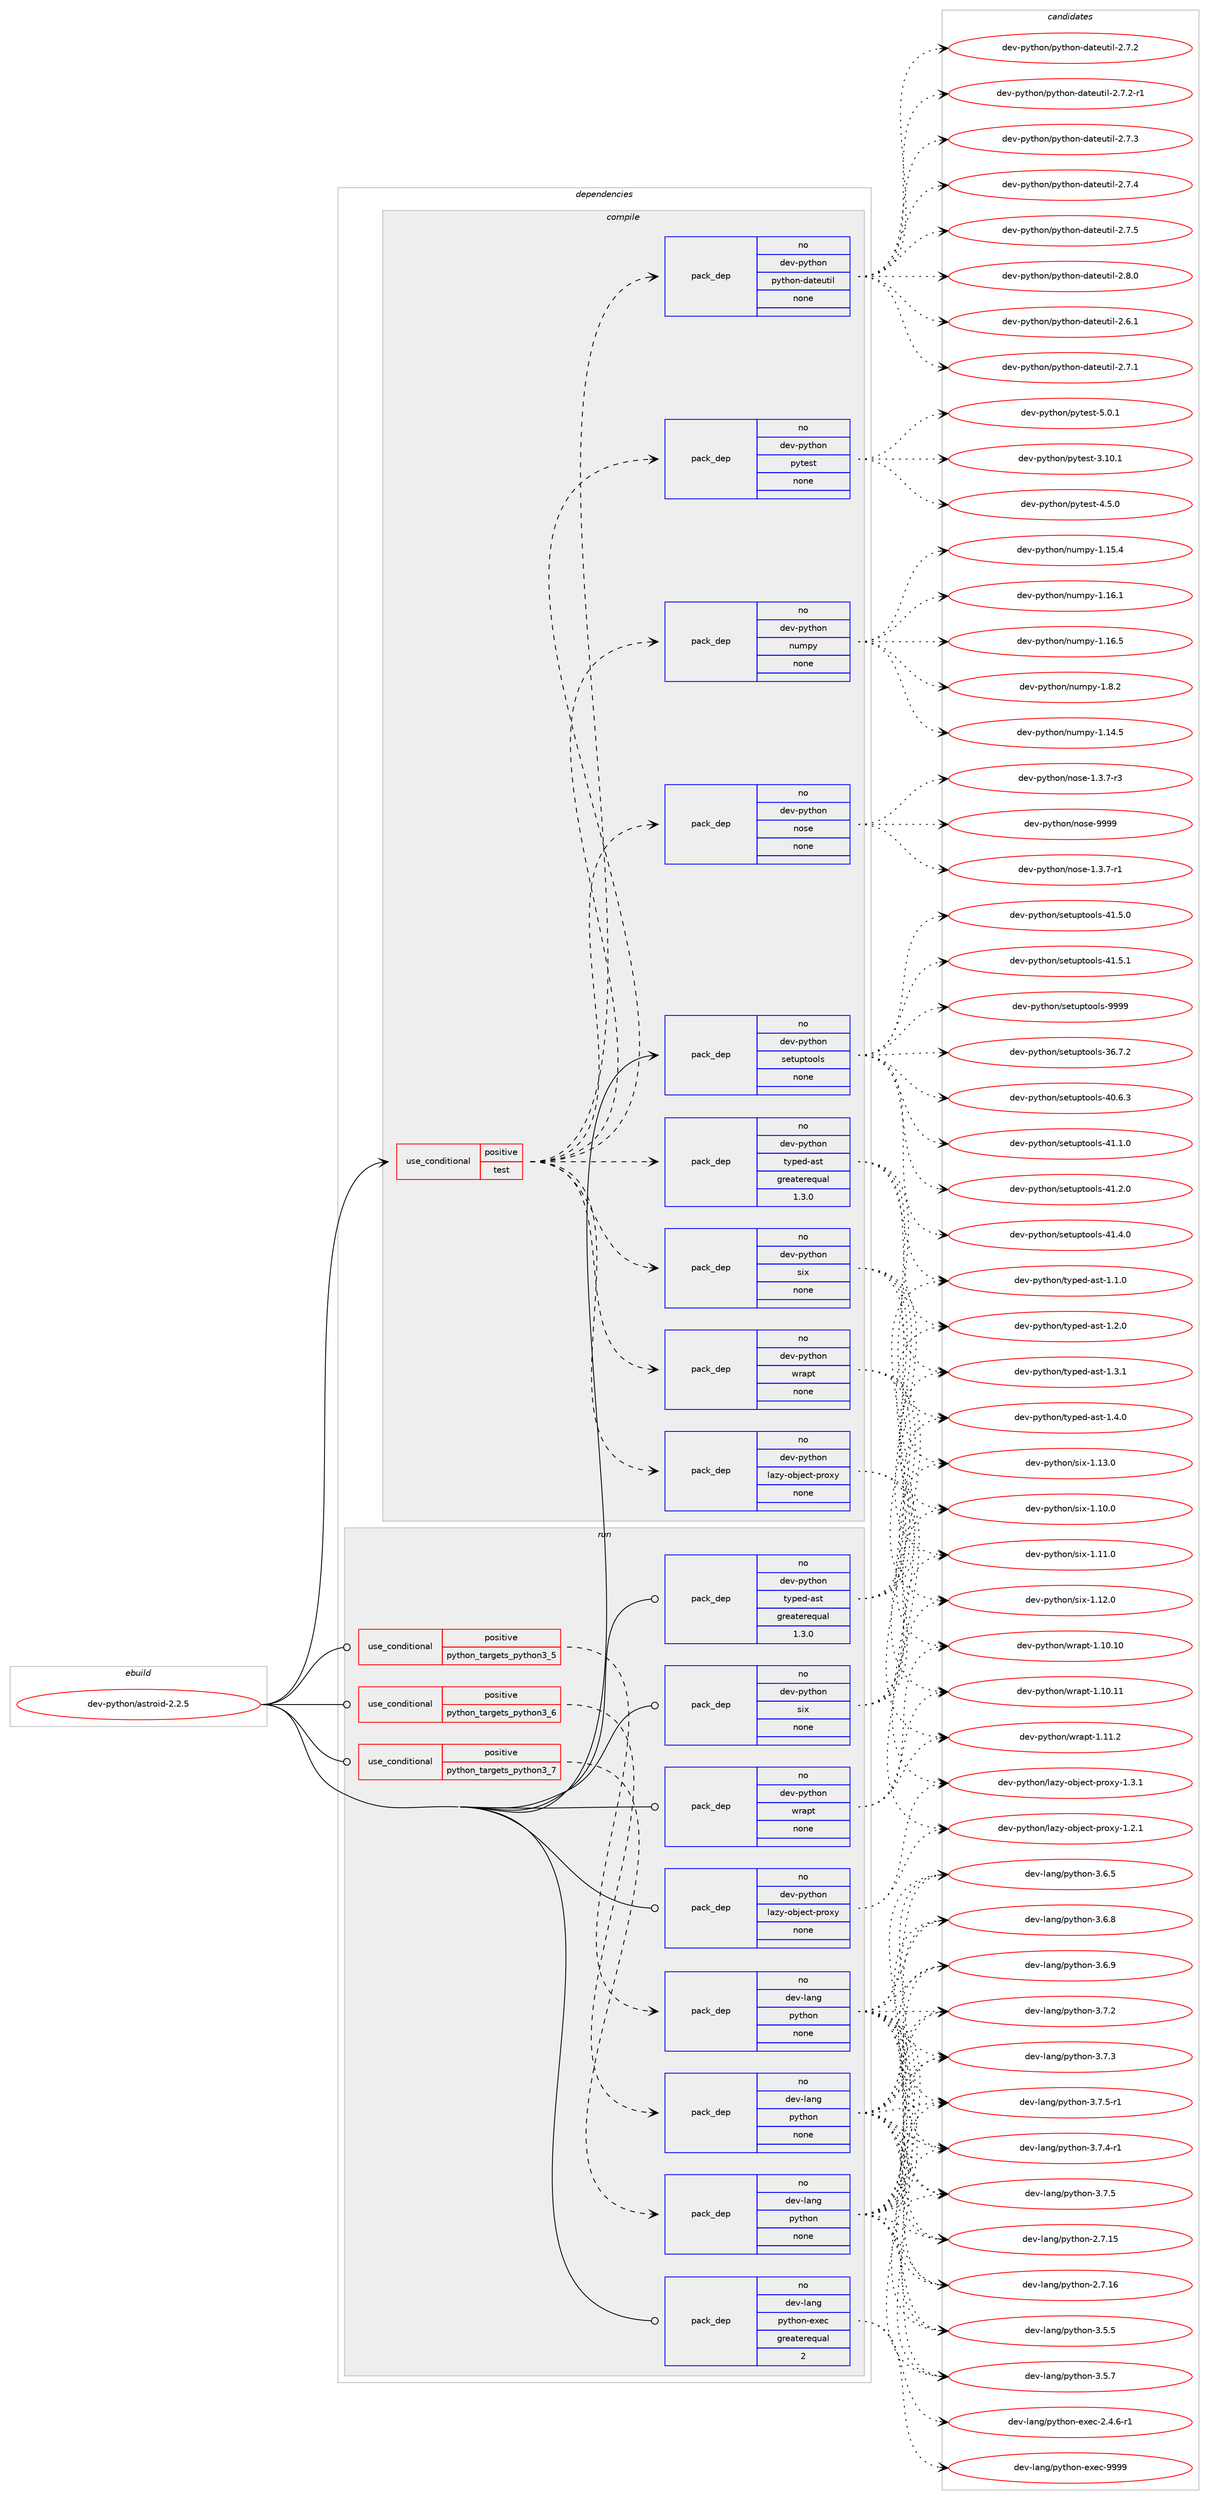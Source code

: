 digraph prolog {

# *************
# Graph options
# *************

newrank=true;
concentrate=true;
compound=true;
graph [rankdir=LR,fontname=Helvetica,fontsize=10,ranksep=1.5];#, ranksep=2.5, nodesep=0.2];
edge  [arrowhead=vee];
node  [fontname=Helvetica,fontsize=10];

# **********
# The ebuild
# **********

subgraph cluster_leftcol {
color=gray;
rank=same;
label=<<i>ebuild</i>>;
id [label="dev-python/astroid-2.2.5", color=red, width=4, href="../dev-python/astroid-2.2.5.svg"];
}

# ****************
# The dependencies
# ****************

subgraph cluster_midcol {
color=gray;
label=<<i>dependencies</i>>;
subgraph cluster_compile {
fillcolor="#eeeeee";
style=filled;
label=<<i>compile</i>>;
subgraph cond136328 {
dependency594773 [label=<<TABLE BORDER="0" CELLBORDER="1" CELLSPACING="0" CELLPADDING="4"><TR><TD ROWSPAN="3" CELLPADDING="10">use_conditional</TD></TR><TR><TD>positive</TD></TR><TR><TD>test</TD></TR></TABLE>>, shape=none, color=red];
subgraph pack446673 {
dependency594774 [label=<<TABLE BORDER="0" CELLBORDER="1" CELLSPACING="0" CELLPADDING="4" WIDTH="220"><TR><TD ROWSPAN="6" CELLPADDING="30">pack_dep</TD></TR><TR><TD WIDTH="110">no</TD></TR><TR><TD>dev-python</TD></TR><TR><TD>lazy-object-proxy</TD></TR><TR><TD>none</TD></TR><TR><TD></TD></TR></TABLE>>, shape=none, color=blue];
}
dependency594773:e -> dependency594774:w [weight=20,style="dashed",arrowhead="vee"];
subgraph pack446674 {
dependency594775 [label=<<TABLE BORDER="0" CELLBORDER="1" CELLSPACING="0" CELLPADDING="4" WIDTH="220"><TR><TD ROWSPAN="6" CELLPADDING="30">pack_dep</TD></TR><TR><TD WIDTH="110">no</TD></TR><TR><TD>dev-python</TD></TR><TR><TD>six</TD></TR><TR><TD>none</TD></TR><TR><TD></TD></TR></TABLE>>, shape=none, color=blue];
}
dependency594773:e -> dependency594775:w [weight=20,style="dashed",arrowhead="vee"];
subgraph pack446675 {
dependency594776 [label=<<TABLE BORDER="0" CELLBORDER="1" CELLSPACING="0" CELLPADDING="4" WIDTH="220"><TR><TD ROWSPAN="6" CELLPADDING="30">pack_dep</TD></TR><TR><TD WIDTH="110">no</TD></TR><TR><TD>dev-python</TD></TR><TR><TD>wrapt</TD></TR><TR><TD>none</TD></TR><TR><TD></TD></TR></TABLE>>, shape=none, color=blue];
}
dependency594773:e -> dependency594776:w [weight=20,style="dashed",arrowhead="vee"];
subgraph pack446676 {
dependency594777 [label=<<TABLE BORDER="0" CELLBORDER="1" CELLSPACING="0" CELLPADDING="4" WIDTH="220"><TR><TD ROWSPAN="6" CELLPADDING="30">pack_dep</TD></TR><TR><TD WIDTH="110">no</TD></TR><TR><TD>dev-python</TD></TR><TR><TD>typed-ast</TD></TR><TR><TD>greaterequal</TD></TR><TR><TD>1.3.0</TD></TR></TABLE>>, shape=none, color=blue];
}
dependency594773:e -> dependency594777:w [weight=20,style="dashed",arrowhead="vee"];
subgraph pack446677 {
dependency594778 [label=<<TABLE BORDER="0" CELLBORDER="1" CELLSPACING="0" CELLPADDING="4" WIDTH="220"><TR><TD ROWSPAN="6" CELLPADDING="30">pack_dep</TD></TR><TR><TD WIDTH="110">no</TD></TR><TR><TD>dev-python</TD></TR><TR><TD>nose</TD></TR><TR><TD>none</TD></TR><TR><TD></TD></TR></TABLE>>, shape=none, color=blue];
}
dependency594773:e -> dependency594778:w [weight=20,style="dashed",arrowhead="vee"];
subgraph pack446678 {
dependency594779 [label=<<TABLE BORDER="0" CELLBORDER="1" CELLSPACING="0" CELLPADDING="4" WIDTH="220"><TR><TD ROWSPAN="6" CELLPADDING="30">pack_dep</TD></TR><TR><TD WIDTH="110">no</TD></TR><TR><TD>dev-python</TD></TR><TR><TD>numpy</TD></TR><TR><TD>none</TD></TR><TR><TD></TD></TR></TABLE>>, shape=none, color=blue];
}
dependency594773:e -> dependency594779:w [weight=20,style="dashed",arrowhead="vee"];
subgraph pack446679 {
dependency594780 [label=<<TABLE BORDER="0" CELLBORDER="1" CELLSPACING="0" CELLPADDING="4" WIDTH="220"><TR><TD ROWSPAN="6" CELLPADDING="30">pack_dep</TD></TR><TR><TD WIDTH="110">no</TD></TR><TR><TD>dev-python</TD></TR><TR><TD>pytest</TD></TR><TR><TD>none</TD></TR><TR><TD></TD></TR></TABLE>>, shape=none, color=blue];
}
dependency594773:e -> dependency594780:w [weight=20,style="dashed",arrowhead="vee"];
subgraph pack446680 {
dependency594781 [label=<<TABLE BORDER="0" CELLBORDER="1" CELLSPACING="0" CELLPADDING="4" WIDTH="220"><TR><TD ROWSPAN="6" CELLPADDING="30">pack_dep</TD></TR><TR><TD WIDTH="110">no</TD></TR><TR><TD>dev-python</TD></TR><TR><TD>python-dateutil</TD></TR><TR><TD>none</TD></TR><TR><TD></TD></TR></TABLE>>, shape=none, color=blue];
}
dependency594773:e -> dependency594781:w [weight=20,style="dashed",arrowhead="vee"];
}
id:e -> dependency594773:w [weight=20,style="solid",arrowhead="vee"];
subgraph pack446681 {
dependency594782 [label=<<TABLE BORDER="0" CELLBORDER="1" CELLSPACING="0" CELLPADDING="4" WIDTH="220"><TR><TD ROWSPAN="6" CELLPADDING="30">pack_dep</TD></TR><TR><TD WIDTH="110">no</TD></TR><TR><TD>dev-python</TD></TR><TR><TD>setuptools</TD></TR><TR><TD>none</TD></TR><TR><TD></TD></TR></TABLE>>, shape=none, color=blue];
}
id:e -> dependency594782:w [weight=20,style="solid",arrowhead="vee"];
}
subgraph cluster_compileandrun {
fillcolor="#eeeeee";
style=filled;
label=<<i>compile and run</i>>;
}
subgraph cluster_run {
fillcolor="#eeeeee";
style=filled;
label=<<i>run</i>>;
subgraph cond136329 {
dependency594783 [label=<<TABLE BORDER="0" CELLBORDER="1" CELLSPACING="0" CELLPADDING="4"><TR><TD ROWSPAN="3" CELLPADDING="10">use_conditional</TD></TR><TR><TD>positive</TD></TR><TR><TD>python_targets_python3_5</TD></TR></TABLE>>, shape=none, color=red];
subgraph pack446682 {
dependency594784 [label=<<TABLE BORDER="0" CELLBORDER="1" CELLSPACING="0" CELLPADDING="4" WIDTH="220"><TR><TD ROWSPAN="6" CELLPADDING="30">pack_dep</TD></TR><TR><TD WIDTH="110">no</TD></TR><TR><TD>dev-lang</TD></TR><TR><TD>python</TD></TR><TR><TD>none</TD></TR><TR><TD></TD></TR></TABLE>>, shape=none, color=blue];
}
dependency594783:e -> dependency594784:w [weight=20,style="dashed",arrowhead="vee"];
}
id:e -> dependency594783:w [weight=20,style="solid",arrowhead="odot"];
subgraph cond136330 {
dependency594785 [label=<<TABLE BORDER="0" CELLBORDER="1" CELLSPACING="0" CELLPADDING="4"><TR><TD ROWSPAN="3" CELLPADDING="10">use_conditional</TD></TR><TR><TD>positive</TD></TR><TR><TD>python_targets_python3_6</TD></TR></TABLE>>, shape=none, color=red];
subgraph pack446683 {
dependency594786 [label=<<TABLE BORDER="0" CELLBORDER="1" CELLSPACING="0" CELLPADDING="4" WIDTH="220"><TR><TD ROWSPAN="6" CELLPADDING="30">pack_dep</TD></TR><TR><TD WIDTH="110">no</TD></TR><TR><TD>dev-lang</TD></TR><TR><TD>python</TD></TR><TR><TD>none</TD></TR><TR><TD></TD></TR></TABLE>>, shape=none, color=blue];
}
dependency594785:e -> dependency594786:w [weight=20,style="dashed",arrowhead="vee"];
}
id:e -> dependency594785:w [weight=20,style="solid",arrowhead="odot"];
subgraph cond136331 {
dependency594787 [label=<<TABLE BORDER="0" CELLBORDER="1" CELLSPACING="0" CELLPADDING="4"><TR><TD ROWSPAN="3" CELLPADDING="10">use_conditional</TD></TR><TR><TD>positive</TD></TR><TR><TD>python_targets_python3_7</TD></TR></TABLE>>, shape=none, color=red];
subgraph pack446684 {
dependency594788 [label=<<TABLE BORDER="0" CELLBORDER="1" CELLSPACING="0" CELLPADDING="4" WIDTH="220"><TR><TD ROWSPAN="6" CELLPADDING="30">pack_dep</TD></TR><TR><TD WIDTH="110">no</TD></TR><TR><TD>dev-lang</TD></TR><TR><TD>python</TD></TR><TR><TD>none</TD></TR><TR><TD></TD></TR></TABLE>>, shape=none, color=blue];
}
dependency594787:e -> dependency594788:w [weight=20,style="dashed",arrowhead="vee"];
}
id:e -> dependency594787:w [weight=20,style="solid",arrowhead="odot"];
subgraph pack446685 {
dependency594789 [label=<<TABLE BORDER="0" CELLBORDER="1" CELLSPACING="0" CELLPADDING="4" WIDTH="220"><TR><TD ROWSPAN="6" CELLPADDING="30">pack_dep</TD></TR><TR><TD WIDTH="110">no</TD></TR><TR><TD>dev-lang</TD></TR><TR><TD>python-exec</TD></TR><TR><TD>greaterequal</TD></TR><TR><TD>2</TD></TR></TABLE>>, shape=none, color=blue];
}
id:e -> dependency594789:w [weight=20,style="solid",arrowhead="odot"];
subgraph pack446686 {
dependency594790 [label=<<TABLE BORDER="0" CELLBORDER="1" CELLSPACING="0" CELLPADDING="4" WIDTH="220"><TR><TD ROWSPAN="6" CELLPADDING="30">pack_dep</TD></TR><TR><TD WIDTH="110">no</TD></TR><TR><TD>dev-python</TD></TR><TR><TD>lazy-object-proxy</TD></TR><TR><TD>none</TD></TR><TR><TD></TD></TR></TABLE>>, shape=none, color=blue];
}
id:e -> dependency594790:w [weight=20,style="solid",arrowhead="odot"];
subgraph pack446687 {
dependency594791 [label=<<TABLE BORDER="0" CELLBORDER="1" CELLSPACING="0" CELLPADDING="4" WIDTH="220"><TR><TD ROWSPAN="6" CELLPADDING="30">pack_dep</TD></TR><TR><TD WIDTH="110">no</TD></TR><TR><TD>dev-python</TD></TR><TR><TD>six</TD></TR><TR><TD>none</TD></TR><TR><TD></TD></TR></TABLE>>, shape=none, color=blue];
}
id:e -> dependency594791:w [weight=20,style="solid",arrowhead="odot"];
subgraph pack446688 {
dependency594792 [label=<<TABLE BORDER="0" CELLBORDER="1" CELLSPACING="0" CELLPADDING="4" WIDTH="220"><TR><TD ROWSPAN="6" CELLPADDING="30">pack_dep</TD></TR><TR><TD WIDTH="110">no</TD></TR><TR><TD>dev-python</TD></TR><TR><TD>typed-ast</TD></TR><TR><TD>greaterequal</TD></TR><TR><TD>1.3.0</TD></TR></TABLE>>, shape=none, color=blue];
}
id:e -> dependency594792:w [weight=20,style="solid",arrowhead="odot"];
subgraph pack446689 {
dependency594793 [label=<<TABLE BORDER="0" CELLBORDER="1" CELLSPACING="0" CELLPADDING="4" WIDTH="220"><TR><TD ROWSPAN="6" CELLPADDING="30">pack_dep</TD></TR><TR><TD WIDTH="110">no</TD></TR><TR><TD>dev-python</TD></TR><TR><TD>wrapt</TD></TR><TR><TD>none</TD></TR><TR><TD></TD></TR></TABLE>>, shape=none, color=blue];
}
id:e -> dependency594793:w [weight=20,style="solid",arrowhead="odot"];
}
}

# **************
# The candidates
# **************

subgraph cluster_choices {
rank=same;
color=gray;
label=<<i>candidates</i>>;

subgraph choice446673 {
color=black;
nodesep=1;
choice10010111845112121116104111110471089712212145111981061019911645112114111120121454946504649 [label="dev-python/lazy-object-proxy-1.2.1", color=red, width=4,href="../dev-python/lazy-object-proxy-1.2.1.svg"];
choice10010111845112121116104111110471089712212145111981061019911645112114111120121454946514649 [label="dev-python/lazy-object-proxy-1.3.1", color=red, width=4,href="../dev-python/lazy-object-proxy-1.3.1.svg"];
dependency594774:e -> choice10010111845112121116104111110471089712212145111981061019911645112114111120121454946504649:w [style=dotted,weight="100"];
dependency594774:e -> choice10010111845112121116104111110471089712212145111981061019911645112114111120121454946514649:w [style=dotted,weight="100"];
}
subgraph choice446674 {
color=black;
nodesep=1;
choice100101118451121211161041111104711510512045494649484648 [label="dev-python/six-1.10.0", color=red, width=4,href="../dev-python/six-1.10.0.svg"];
choice100101118451121211161041111104711510512045494649494648 [label="dev-python/six-1.11.0", color=red, width=4,href="../dev-python/six-1.11.0.svg"];
choice100101118451121211161041111104711510512045494649504648 [label="dev-python/six-1.12.0", color=red, width=4,href="../dev-python/six-1.12.0.svg"];
choice100101118451121211161041111104711510512045494649514648 [label="dev-python/six-1.13.0", color=red, width=4,href="../dev-python/six-1.13.0.svg"];
dependency594775:e -> choice100101118451121211161041111104711510512045494649484648:w [style=dotted,weight="100"];
dependency594775:e -> choice100101118451121211161041111104711510512045494649494648:w [style=dotted,weight="100"];
dependency594775:e -> choice100101118451121211161041111104711510512045494649504648:w [style=dotted,weight="100"];
dependency594775:e -> choice100101118451121211161041111104711510512045494649514648:w [style=dotted,weight="100"];
}
subgraph choice446675 {
color=black;
nodesep=1;
choice1001011184511212111610411111047119114971121164549464948464948 [label="dev-python/wrapt-1.10.10", color=red, width=4,href="../dev-python/wrapt-1.10.10.svg"];
choice1001011184511212111610411111047119114971121164549464948464949 [label="dev-python/wrapt-1.10.11", color=red, width=4,href="../dev-python/wrapt-1.10.11.svg"];
choice10010111845112121116104111110471191149711211645494649494650 [label="dev-python/wrapt-1.11.2", color=red, width=4,href="../dev-python/wrapt-1.11.2.svg"];
dependency594776:e -> choice1001011184511212111610411111047119114971121164549464948464948:w [style=dotted,weight="100"];
dependency594776:e -> choice1001011184511212111610411111047119114971121164549464948464949:w [style=dotted,weight="100"];
dependency594776:e -> choice10010111845112121116104111110471191149711211645494649494650:w [style=dotted,weight="100"];
}
subgraph choice446676 {
color=black;
nodesep=1;
choice10010111845112121116104111110471161211121011004597115116454946494648 [label="dev-python/typed-ast-1.1.0", color=red, width=4,href="../dev-python/typed-ast-1.1.0.svg"];
choice10010111845112121116104111110471161211121011004597115116454946504648 [label="dev-python/typed-ast-1.2.0", color=red, width=4,href="../dev-python/typed-ast-1.2.0.svg"];
choice10010111845112121116104111110471161211121011004597115116454946514649 [label="dev-python/typed-ast-1.3.1", color=red, width=4,href="../dev-python/typed-ast-1.3.1.svg"];
choice10010111845112121116104111110471161211121011004597115116454946524648 [label="dev-python/typed-ast-1.4.0", color=red, width=4,href="../dev-python/typed-ast-1.4.0.svg"];
dependency594777:e -> choice10010111845112121116104111110471161211121011004597115116454946494648:w [style=dotted,weight="100"];
dependency594777:e -> choice10010111845112121116104111110471161211121011004597115116454946504648:w [style=dotted,weight="100"];
dependency594777:e -> choice10010111845112121116104111110471161211121011004597115116454946514649:w [style=dotted,weight="100"];
dependency594777:e -> choice10010111845112121116104111110471161211121011004597115116454946524648:w [style=dotted,weight="100"];
}
subgraph choice446677 {
color=black;
nodesep=1;
choice10010111845112121116104111110471101111151014549465146554511449 [label="dev-python/nose-1.3.7-r1", color=red, width=4,href="../dev-python/nose-1.3.7-r1.svg"];
choice10010111845112121116104111110471101111151014549465146554511451 [label="dev-python/nose-1.3.7-r3", color=red, width=4,href="../dev-python/nose-1.3.7-r3.svg"];
choice10010111845112121116104111110471101111151014557575757 [label="dev-python/nose-9999", color=red, width=4,href="../dev-python/nose-9999.svg"];
dependency594778:e -> choice10010111845112121116104111110471101111151014549465146554511449:w [style=dotted,weight="100"];
dependency594778:e -> choice10010111845112121116104111110471101111151014549465146554511451:w [style=dotted,weight="100"];
dependency594778:e -> choice10010111845112121116104111110471101111151014557575757:w [style=dotted,weight="100"];
}
subgraph choice446678 {
color=black;
nodesep=1;
choice100101118451121211161041111104711011710911212145494649524653 [label="dev-python/numpy-1.14.5", color=red, width=4,href="../dev-python/numpy-1.14.5.svg"];
choice100101118451121211161041111104711011710911212145494649534652 [label="dev-python/numpy-1.15.4", color=red, width=4,href="../dev-python/numpy-1.15.4.svg"];
choice100101118451121211161041111104711011710911212145494649544649 [label="dev-python/numpy-1.16.1", color=red, width=4,href="../dev-python/numpy-1.16.1.svg"];
choice100101118451121211161041111104711011710911212145494649544653 [label="dev-python/numpy-1.16.5", color=red, width=4,href="../dev-python/numpy-1.16.5.svg"];
choice1001011184511212111610411111047110117109112121454946564650 [label="dev-python/numpy-1.8.2", color=red, width=4,href="../dev-python/numpy-1.8.2.svg"];
dependency594779:e -> choice100101118451121211161041111104711011710911212145494649524653:w [style=dotted,weight="100"];
dependency594779:e -> choice100101118451121211161041111104711011710911212145494649534652:w [style=dotted,weight="100"];
dependency594779:e -> choice100101118451121211161041111104711011710911212145494649544649:w [style=dotted,weight="100"];
dependency594779:e -> choice100101118451121211161041111104711011710911212145494649544653:w [style=dotted,weight="100"];
dependency594779:e -> choice1001011184511212111610411111047110117109112121454946564650:w [style=dotted,weight="100"];
}
subgraph choice446679 {
color=black;
nodesep=1;
choice100101118451121211161041111104711212111610111511645514649484649 [label="dev-python/pytest-3.10.1", color=red, width=4,href="../dev-python/pytest-3.10.1.svg"];
choice1001011184511212111610411111047112121116101115116455246534648 [label="dev-python/pytest-4.5.0", color=red, width=4,href="../dev-python/pytest-4.5.0.svg"];
choice1001011184511212111610411111047112121116101115116455346484649 [label="dev-python/pytest-5.0.1", color=red, width=4,href="../dev-python/pytest-5.0.1.svg"];
dependency594780:e -> choice100101118451121211161041111104711212111610111511645514649484649:w [style=dotted,weight="100"];
dependency594780:e -> choice1001011184511212111610411111047112121116101115116455246534648:w [style=dotted,weight="100"];
dependency594780:e -> choice1001011184511212111610411111047112121116101115116455346484649:w [style=dotted,weight="100"];
}
subgraph choice446680 {
color=black;
nodesep=1;
choice10010111845112121116104111110471121211161041111104510097116101117116105108455046544649 [label="dev-python/python-dateutil-2.6.1", color=red, width=4,href="../dev-python/python-dateutil-2.6.1.svg"];
choice10010111845112121116104111110471121211161041111104510097116101117116105108455046554649 [label="dev-python/python-dateutil-2.7.1", color=red, width=4,href="../dev-python/python-dateutil-2.7.1.svg"];
choice10010111845112121116104111110471121211161041111104510097116101117116105108455046554650 [label="dev-python/python-dateutil-2.7.2", color=red, width=4,href="../dev-python/python-dateutil-2.7.2.svg"];
choice100101118451121211161041111104711212111610411111045100971161011171161051084550465546504511449 [label="dev-python/python-dateutil-2.7.2-r1", color=red, width=4,href="../dev-python/python-dateutil-2.7.2-r1.svg"];
choice10010111845112121116104111110471121211161041111104510097116101117116105108455046554651 [label="dev-python/python-dateutil-2.7.3", color=red, width=4,href="../dev-python/python-dateutil-2.7.3.svg"];
choice10010111845112121116104111110471121211161041111104510097116101117116105108455046554652 [label="dev-python/python-dateutil-2.7.4", color=red, width=4,href="../dev-python/python-dateutil-2.7.4.svg"];
choice10010111845112121116104111110471121211161041111104510097116101117116105108455046554653 [label="dev-python/python-dateutil-2.7.5", color=red, width=4,href="../dev-python/python-dateutil-2.7.5.svg"];
choice10010111845112121116104111110471121211161041111104510097116101117116105108455046564648 [label="dev-python/python-dateutil-2.8.0", color=red, width=4,href="../dev-python/python-dateutil-2.8.0.svg"];
dependency594781:e -> choice10010111845112121116104111110471121211161041111104510097116101117116105108455046544649:w [style=dotted,weight="100"];
dependency594781:e -> choice10010111845112121116104111110471121211161041111104510097116101117116105108455046554649:w [style=dotted,weight="100"];
dependency594781:e -> choice10010111845112121116104111110471121211161041111104510097116101117116105108455046554650:w [style=dotted,weight="100"];
dependency594781:e -> choice100101118451121211161041111104711212111610411111045100971161011171161051084550465546504511449:w [style=dotted,weight="100"];
dependency594781:e -> choice10010111845112121116104111110471121211161041111104510097116101117116105108455046554651:w [style=dotted,weight="100"];
dependency594781:e -> choice10010111845112121116104111110471121211161041111104510097116101117116105108455046554652:w [style=dotted,weight="100"];
dependency594781:e -> choice10010111845112121116104111110471121211161041111104510097116101117116105108455046554653:w [style=dotted,weight="100"];
dependency594781:e -> choice10010111845112121116104111110471121211161041111104510097116101117116105108455046564648:w [style=dotted,weight="100"];
}
subgraph choice446681 {
color=black;
nodesep=1;
choice100101118451121211161041111104711510111611711211611111110811545515446554650 [label="dev-python/setuptools-36.7.2", color=red, width=4,href="../dev-python/setuptools-36.7.2.svg"];
choice100101118451121211161041111104711510111611711211611111110811545524846544651 [label="dev-python/setuptools-40.6.3", color=red, width=4,href="../dev-python/setuptools-40.6.3.svg"];
choice100101118451121211161041111104711510111611711211611111110811545524946494648 [label="dev-python/setuptools-41.1.0", color=red, width=4,href="../dev-python/setuptools-41.1.0.svg"];
choice100101118451121211161041111104711510111611711211611111110811545524946504648 [label="dev-python/setuptools-41.2.0", color=red, width=4,href="../dev-python/setuptools-41.2.0.svg"];
choice100101118451121211161041111104711510111611711211611111110811545524946524648 [label="dev-python/setuptools-41.4.0", color=red, width=4,href="../dev-python/setuptools-41.4.0.svg"];
choice100101118451121211161041111104711510111611711211611111110811545524946534648 [label="dev-python/setuptools-41.5.0", color=red, width=4,href="../dev-python/setuptools-41.5.0.svg"];
choice100101118451121211161041111104711510111611711211611111110811545524946534649 [label="dev-python/setuptools-41.5.1", color=red, width=4,href="../dev-python/setuptools-41.5.1.svg"];
choice10010111845112121116104111110471151011161171121161111111081154557575757 [label="dev-python/setuptools-9999", color=red, width=4,href="../dev-python/setuptools-9999.svg"];
dependency594782:e -> choice100101118451121211161041111104711510111611711211611111110811545515446554650:w [style=dotted,weight="100"];
dependency594782:e -> choice100101118451121211161041111104711510111611711211611111110811545524846544651:w [style=dotted,weight="100"];
dependency594782:e -> choice100101118451121211161041111104711510111611711211611111110811545524946494648:w [style=dotted,weight="100"];
dependency594782:e -> choice100101118451121211161041111104711510111611711211611111110811545524946504648:w [style=dotted,weight="100"];
dependency594782:e -> choice100101118451121211161041111104711510111611711211611111110811545524946524648:w [style=dotted,weight="100"];
dependency594782:e -> choice100101118451121211161041111104711510111611711211611111110811545524946534648:w [style=dotted,weight="100"];
dependency594782:e -> choice100101118451121211161041111104711510111611711211611111110811545524946534649:w [style=dotted,weight="100"];
dependency594782:e -> choice10010111845112121116104111110471151011161171121161111111081154557575757:w [style=dotted,weight="100"];
}
subgraph choice446682 {
color=black;
nodesep=1;
choice10010111845108971101034711212111610411111045504655464953 [label="dev-lang/python-2.7.15", color=red, width=4,href="../dev-lang/python-2.7.15.svg"];
choice10010111845108971101034711212111610411111045504655464954 [label="dev-lang/python-2.7.16", color=red, width=4,href="../dev-lang/python-2.7.16.svg"];
choice100101118451089711010347112121116104111110455146534653 [label="dev-lang/python-3.5.5", color=red, width=4,href="../dev-lang/python-3.5.5.svg"];
choice100101118451089711010347112121116104111110455146534655 [label="dev-lang/python-3.5.7", color=red, width=4,href="../dev-lang/python-3.5.7.svg"];
choice100101118451089711010347112121116104111110455146544653 [label="dev-lang/python-3.6.5", color=red, width=4,href="../dev-lang/python-3.6.5.svg"];
choice100101118451089711010347112121116104111110455146544656 [label="dev-lang/python-3.6.8", color=red, width=4,href="../dev-lang/python-3.6.8.svg"];
choice100101118451089711010347112121116104111110455146544657 [label="dev-lang/python-3.6.9", color=red, width=4,href="../dev-lang/python-3.6.9.svg"];
choice100101118451089711010347112121116104111110455146554650 [label="dev-lang/python-3.7.2", color=red, width=4,href="../dev-lang/python-3.7.2.svg"];
choice100101118451089711010347112121116104111110455146554651 [label="dev-lang/python-3.7.3", color=red, width=4,href="../dev-lang/python-3.7.3.svg"];
choice1001011184510897110103471121211161041111104551465546524511449 [label="dev-lang/python-3.7.4-r1", color=red, width=4,href="../dev-lang/python-3.7.4-r1.svg"];
choice100101118451089711010347112121116104111110455146554653 [label="dev-lang/python-3.7.5", color=red, width=4,href="../dev-lang/python-3.7.5.svg"];
choice1001011184510897110103471121211161041111104551465546534511449 [label="dev-lang/python-3.7.5-r1", color=red, width=4,href="../dev-lang/python-3.7.5-r1.svg"];
dependency594784:e -> choice10010111845108971101034711212111610411111045504655464953:w [style=dotted,weight="100"];
dependency594784:e -> choice10010111845108971101034711212111610411111045504655464954:w [style=dotted,weight="100"];
dependency594784:e -> choice100101118451089711010347112121116104111110455146534653:w [style=dotted,weight="100"];
dependency594784:e -> choice100101118451089711010347112121116104111110455146534655:w [style=dotted,weight="100"];
dependency594784:e -> choice100101118451089711010347112121116104111110455146544653:w [style=dotted,weight="100"];
dependency594784:e -> choice100101118451089711010347112121116104111110455146544656:w [style=dotted,weight="100"];
dependency594784:e -> choice100101118451089711010347112121116104111110455146544657:w [style=dotted,weight="100"];
dependency594784:e -> choice100101118451089711010347112121116104111110455146554650:w [style=dotted,weight="100"];
dependency594784:e -> choice100101118451089711010347112121116104111110455146554651:w [style=dotted,weight="100"];
dependency594784:e -> choice1001011184510897110103471121211161041111104551465546524511449:w [style=dotted,weight="100"];
dependency594784:e -> choice100101118451089711010347112121116104111110455146554653:w [style=dotted,weight="100"];
dependency594784:e -> choice1001011184510897110103471121211161041111104551465546534511449:w [style=dotted,weight="100"];
}
subgraph choice446683 {
color=black;
nodesep=1;
choice10010111845108971101034711212111610411111045504655464953 [label="dev-lang/python-2.7.15", color=red, width=4,href="../dev-lang/python-2.7.15.svg"];
choice10010111845108971101034711212111610411111045504655464954 [label="dev-lang/python-2.7.16", color=red, width=4,href="../dev-lang/python-2.7.16.svg"];
choice100101118451089711010347112121116104111110455146534653 [label="dev-lang/python-3.5.5", color=red, width=4,href="../dev-lang/python-3.5.5.svg"];
choice100101118451089711010347112121116104111110455146534655 [label="dev-lang/python-3.5.7", color=red, width=4,href="../dev-lang/python-3.5.7.svg"];
choice100101118451089711010347112121116104111110455146544653 [label="dev-lang/python-3.6.5", color=red, width=4,href="../dev-lang/python-3.6.5.svg"];
choice100101118451089711010347112121116104111110455146544656 [label="dev-lang/python-3.6.8", color=red, width=4,href="../dev-lang/python-3.6.8.svg"];
choice100101118451089711010347112121116104111110455146544657 [label="dev-lang/python-3.6.9", color=red, width=4,href="../dev-lang/python-3.6.9.svg"];
choice100101118451089711010347112121116104111110455146554650 [label="dev-lang/python-3.7.2", color=red, width=4,href="../dev-lang/python-3.7.2.svg"];
choice100101118451089711010347112121116104111110455146554651 [label="dev-lang/python-3.7.3", color=red, width=4,href="../dev-lang/python-3.7.3.svg"];
choice1001011184510897110103471121211161041111104551465546524511449 [label="dev-lang/python-3.7.4-r1", color=red, width=4,href="../dev-lang/python-3.7.4-r1.svg"];
choice100101118451089711010347112121116104111110455146554653 [label="dev-lang/python-3.7.5", color=red, width=4,href="../dev-lang/python-3.7.5.svg"];
choice1001011184510897110103471121211161041111104551465546534511449 [label="dev-lang/python-3.7.5-r1", color=red, width=4,href="../dev-lang/python-3.7.5-r1.svg"];
dependency594786:e -> choice10010111845108971101034711212111610411111045504655464953:w [style=dotted,weight="100"];
dependency594786:e -> choice10010111845108971101034711212111610411111045504655464954:w [style=dotted,weight="100"];
dependency594786:e -> choice100101118451089711010347112121116104111110455146534653:w [style=dotted,weight="100"];
dependency594786:e -> choice100101118451089711010347112121116104111110455146534655:w [style=dotted,weight="100"];
dependency594786:e -> choice100101118451089711010347112121116104111110455146544653:w [style=dotted,weight="100"];
dependency594786:e -> choice100101118451089711010347112121116104111110455146544656:w [style=dotted,weight="100"];
dependency594786:e -> choice100101118451089711010347112121116104111110455146544657:w [style=dotted,weight="100"];
dependency594786:e -> choice100101118451089711010347112121116104111110455146554650:w [style=dotted,weight="100"];
dependency594786:e -> choice100101118451089711010347112121116104111110455146554651:w [style=dotted,weight="100"];
dependency594786:e -> choice1001011184510897110103471121211161041111104551465546524511449:w [style=dotted,weight="100"];
dependency594786:e -> choice100101118451089711010347112121116104111110455146554653:w [style=dotted,weight="100"];
dependency594786:e -> choice1001011184510897110103471121211161041111104551465546534511449:w [style=dotted,weight="100"];
}
subgraph choice446684 {
color=black;
nodesep=1;
choice10010111845108971101034711212111610411111045504655464953 [label="dev-lang/python-2.7.15", color=red, width=4,href="../dev-lang/python-2.7.15.svg"];
choice10010111845108971101034711212111610411111045504655464954 [label="dev-lang/python-2.7.16", color=red, width=4,href="../dev-lang/python-2.7.16.svg"];
choice100101118451089711010347112121116104111110455146534653 [label="dev-lang/python-3.5.5", color=red, width=4,href="../dev-lang/python-3.5.5.svg"];
choice100101118451089711010347112121116104111110455146534655 [label="dev-lang/python-3.5.7", color=red, width=4,href="../dev-lang/python-3.5.7.svg"];
choice100101118451089711010347112121116104111110455146544653 [label="dev-lang/python-3.6.5", color=red, width=4,href="../dev-lang/python-3.6.5.svg"];
choice100101118451089711010347112121116104111110455146544656 [label="dev-lang/python-3.6.8", color=red, width=4,href="../dev-lang/python-3.6.8.svg"];
choice100101118451089711010347112121116104111110455146544657 [label="dev-lang/python-3.6.9", color=red, width=4,href="../dev-lang/python-3.6.9.svg"];
choice100101118451089711010347112121116104111110455146554650 [label="dev-lang/python-3.7.2", color=red, width=4,href="../dev-lang/python-3.7.2.svg"];
choice100101118451089711010347112121116104111110455146554651 [label="dev-lang/python-3.7.3", color=red, width=4,href="../dev-lang/python-3.7.3.svg"];
choice1001011184510897110103471121211161041111104551465546524511449 [label="dev-lang/python-3.7.4-r1", color=red, width=4,href="../dev-lang/python-3.7.4-r1.svg"];
choice100101118451089711010347112121116104111110455146554653 [label="dev-lang/python-3.7.5", color=red, width=4,href="../dev-lang/python-3.7.5.svg"];
choice1001011184510897110103471121211161041111104551465546534511449 [label="dev-lang/python-3.7.5-r1", color=red, width=4,href="../dev-lang/python-3.7.5-r1.svg"];
dependency594788:e -> choice10010111845108971101034711212111610411111045504655464953:w [style=dotted,weight="100"];
dependency594788:e -> choice10010111845108971101034711212111610411111045504655464954:w [style=dotted,weight="100"];
dependency594788:e -> choice100101118451089711010347112121116104111110455146534653:w [style=dotted,weight="100"];
dependency594788:e -> choice100101118451089711010347112121116104111110455146534655:w [style=dotted,weight="100"];
dependency594788:e -> choice100101118451089711010347112121116104111110455146544653:w [style=dotted,weight="100"];
dependency594788:e -> choice100101118451089711010347112121116104111110455146544656:w [style=dotted,weight="100"];
dependency594788:e -> choice100101118451089711010347112121116104111110455146544657:w [style=dotted,weight="100"];
dependency594788:e -> choice100101118451089711010347112121116104111110455146554650:w [style=dotted,weight="100"];
dependency594788:e -> choice100101118451089711010347112121116104111110455146554651:w [style=dotted,weight="100"];
dependency594788:e -> choice1001011184510897110103471121211161041111104551465546524511449:w [style=dotted,weight="100"];
dependency594788:e -> choice100101118451089711010347112121116104111110455146554653:w [style=dotted,weight="100"];
dependency594788:e -> choice1001011184510897110103471121211161041111104551465546534511449:w [style=dotted,weight="100"];
}
subgraph choice446685 {
color=black;
nodesep=1;
choice10010111845108971101034711212111610411111045101120101994550465246544511449 [label="dev-lang/python-exec-2.4.6-r1", color=red, width=4,href="../dev-lang/python-exec-2.4.6-r1.svg"];
choice10010111845108971101034711212111610411111045101120101994557575757 [label="dev-lang/python-exec-9999", color=red, width=4,href="../dev-lang/python-exec-9999.svg"];
dependency594789:e -> choice10010111845108971101034711212111610411111045101120101994550465246544511449:w [style=dotted,weight="100"];
dependency594789:e -> choice10010111845108971101034711212111610411111045101120101994557575757:w [style=dotted,weight="100"];
}
subgraph choice446686 {
color=black;
nodesep=1;
choice10010111845112121116104111110471089712212145111981061019911645112114111120121454946504649 [label="dev-python/lazy-object-proxy-1.2.1", color=red, width=4,href="../dev-python/lazy-object-proxy-1.2.1.svg"];
choice10010111845112121116104111110471089712212145111981061019911645112114111120121454946514649 [label="dev-python/lazy-object-proxy-1.3.1", color=red, width=4,href="../dev-python/lazy-object-proxy-1.3.1.svg"];
dependency594790:e -> choice10010111845112121116104111110471089712212145111981061019911645112114111120121454946504649:w [style=dotted,weight="100"];
dependency594790:e -> choice10010111845112121116104111110471089712212145111981061019911645112114111120121454946514649:w [style=dotted,weight="100"];
}
subgraph choice446687 {
color=black;
nodesep=1;
choice100101118451121211161041111104711510512045494649484648 [label="dev-python/six-1.10.0", color=red, width=4,href="../dev-python/six-1.10.0.svg"];
choice100101118451121211161041111104711510512045494649494648 [label="dev-python/six-1.11.0", color=red, width=4,href="../dev-python/six-1.11.0.svg"];
choice100101118451121211161041111104711510512045494649504648 [label="dev-python/six-1.12.0", color=red, width=4,href="../dev-python/six-1.12.0.svg"];
choice100101118451121211161041111104711510512045494649514648 [label="dev-python/six-1.13.0", color=red, width=4,href="../dev-python/six-1.13.0.svg"];
dependency594791:e -> choice100101118451121211161041111104711510512045494649484648:w [style=dotted,weight="100"];
dependency594791:e -> choice100101118451121211161041111104711510512045494649494648:w [style=dotted,weight="100"];
dependency594791:e -> choice100101118451121211161041111104711510512045494649504648:w [style=dotted,weight="100"];
dependency594791:e -> choice100101118451121211161041111104711510512045494649514648:w [style=dotted,weight="100"];
}
subgraph choice446688 {
color=black;
nodesep=1;
choice10010111845112121116104111110471161211121011004597115116454946494648 [label="dev-python/typed-ast-1.1.0", color=red, width=4,href="../dev-python/typed-ast-1.1.0.svg"];
choice10010111845112121116104111110471161211121011004597115116454946504648 [label="dev-python/typed-ast-1.2.0", color=red, width=4,href="../dev-python/typed-ast-1.2.0.svg"];
choice10010111845112121116104111110471161211121011004597115116454946514649 [label="dev-python/typed-ast-1.3.1", color=red, width=4,href="../dev-python/typed-ast-1.3.1.svg"];
choice10010111845112121116104111110471161211121011004597115116454946524648 [label="dev-python/typed-ast-1.4.0", color=red, width=4,href="../dev-python/typed-ast-1.4.0.svg"];
dependency594792:e -> choice10010111845112121116104111110471161211121011004597115116454946494648:w [style=dotted,weight="100"];
dependency594792:e -> choice10010111845112121116104111110471161211121011004597115116454946504648:w [style=dotted,weight="100"];
dependency594792:e -> choice10010111845112121116104111110471161211121011004597115116454946514649:w [style=dotted,weight="100"];
dependency594792:e -> choice10010111845112121116104111110471161211121011004597115116454946524648:w [style=dotted,weight="100"];
}
subgraph choice446689 {
color=black;
nodesep=1;
choice1001011184511212111610411111047119114971121164549464948464948 [label="dev-python/wrapt-1.10.10", color=red, width=4,href="../dev-python/wrapt-1.10.10.svg"];
choice1001011184511212111610411111047119114971121164549464948464949 [label="dev-python/wrapt-1.10.11", color=red, width=4,href="../dev-python/wrapt-1.10.11.svg"];
choice10010111845112121116104111110471191149711211645494649494650 [label="dev-python/wrapt-1.11.2", color=red, width=4,href="../dev-python/wrapt-1.11.2.svg"];
dependency594793:e -> choice1001011184511212111610411111047119114971121164549464948464948:w [style=dotted,weight="100"];
dependency594793:e -> choice1001011184511212111610411111047119114971121164549464948464949:w [style=dotted,weight="100"];
dependency594793:e -> choice10010111845112121116104111110471191149711211645494649494650:w [style=dotted,weight="100"];
}
}

}
